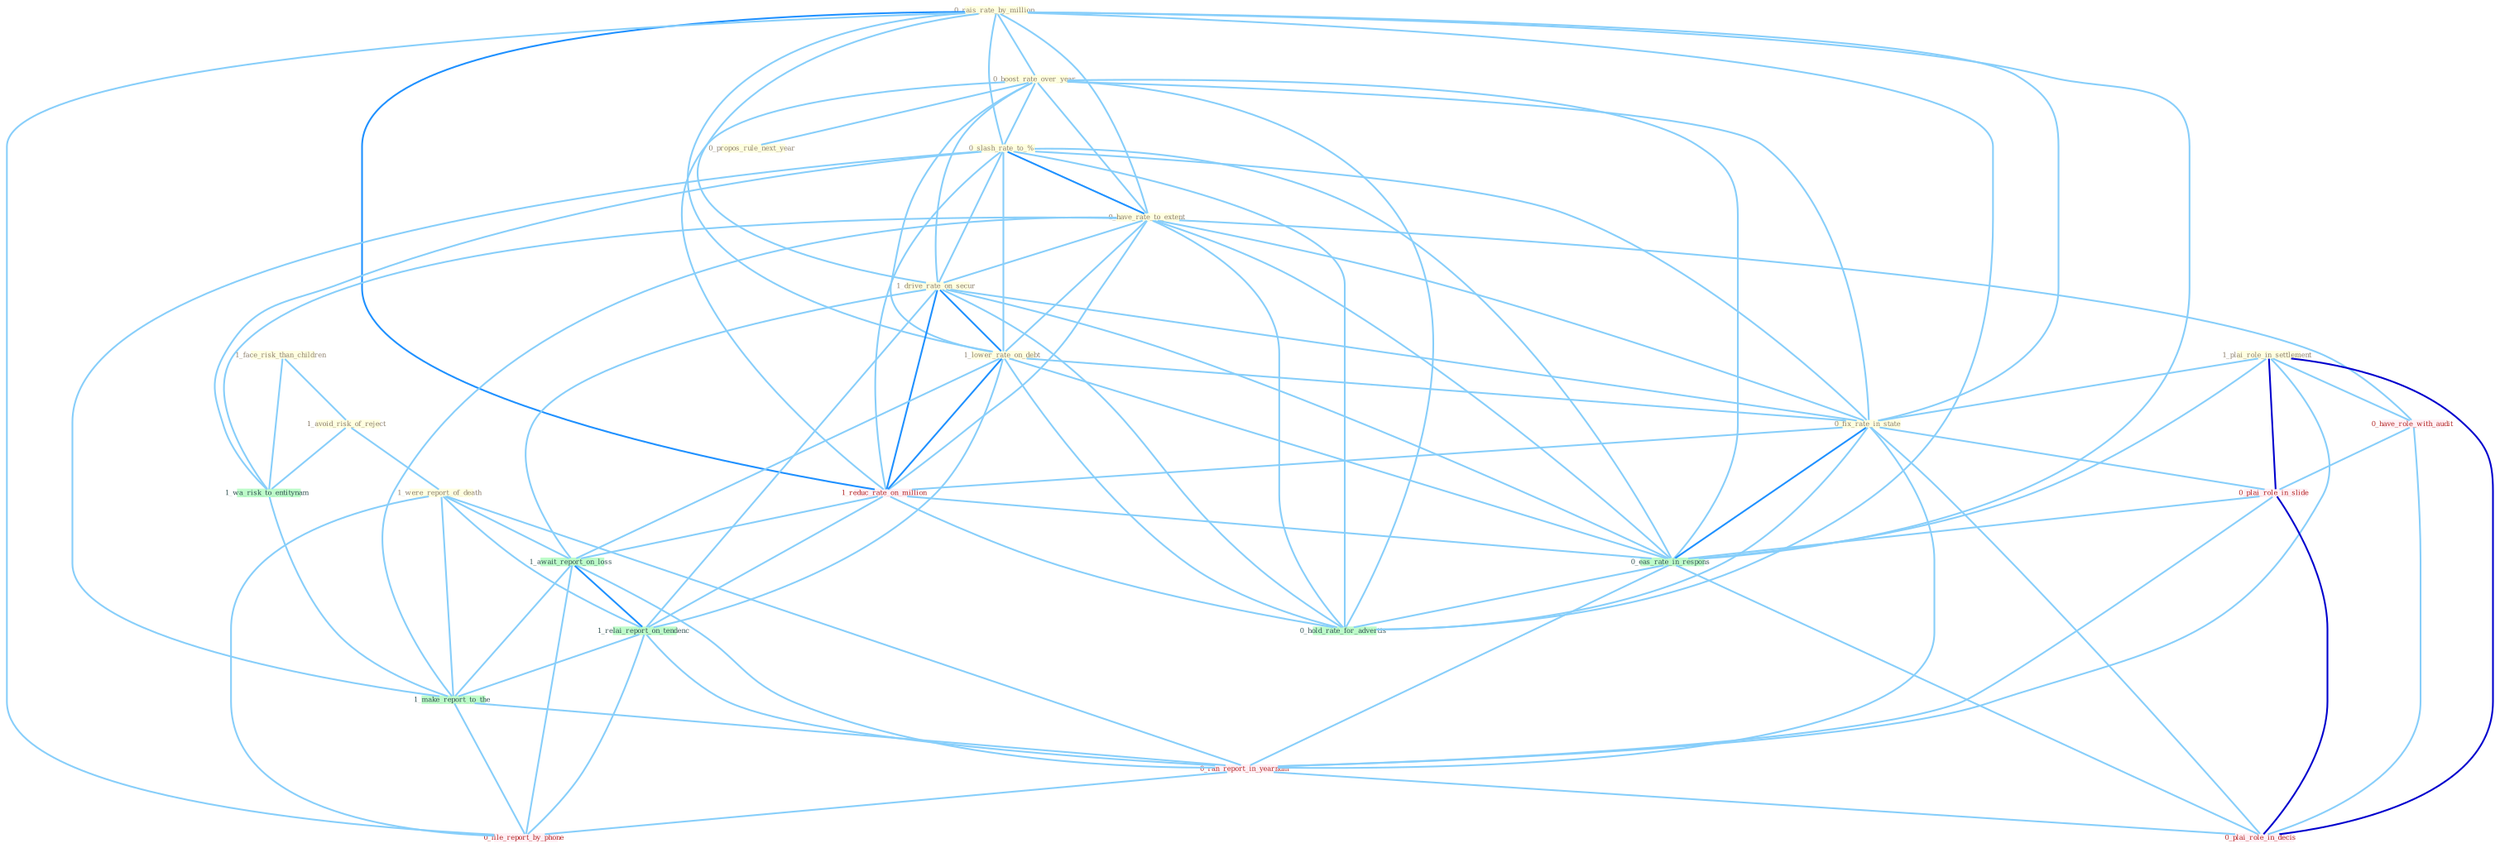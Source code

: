 Graph G{ 
    node
    [shape=polygon,style=filled,width=.5,height=.06,color="#BDFCC9",fixedsize=true,fontsize=4,
    fontcolor="#2f4f4f"];
    {node
    [color="#ffffe0", fontcolor="#8b7d6b"] "0_rais_rate_by_million " "0_boost_rate_over_year " "1_face_risk_than_children " "0_slash_rate_to_% " "1_avoid_risk_of_reject " "0_have_rate_to_extent " "1_drive_rate_on_secur " "1_were_report_of_death " "1_plai_role_in_settlement " "1_lower_rate_on_debt " "0_propos_rule_next_year " "0_fix_rate_in_state "}
{node [color="#fff0f5", fontcolor="#b22222"] "0_have_role_with_audit " "1_reduc_rate_on_million " "0_plai_role_in_slide " "0_ran_report_in_yearnum " "0_file_report_by_phone " "0_plai_role_in_decis "}
edge [color="#B0E2FF"];

	"0_rais_rate_by_million " -- "0_boost_rate_over_year " [w="1", color="#87cefa" ];
	"0_rais_rate_by_million " -- "0_slash_rate_to_% " [w="1", color="#87cefa" ];
	"0_rais_rate_by_million " -- "0_have_rate_to_extent " [w="1", color="#87cefa" ];
	"0_rais_rate_by_million " -- "1_drive_rate_on_secur " [w="1", color="#87cefa" ];
	"0_rais_rate_by_million " -- "1_lower_rate_on_debt " [w="1", color="#87cefa" ];
	"0_rais_rate_by_million " -- "0_fix_rate_in_state " [w="1", color="#87cefa" ];
	"0_rais_rate_by_million " -- "1_reduc_rate_on_million " [w="2", color="#1e90ff" , len=0.8];
	"0_rais_rate_by_million " -- "0_eas_rate_in_respons " [w="1", color="#87cefa" ];
	"0_rais_rate_by_million " -- "0_file_report_by_phone " [w="1", color="#87cefa" ];
	"0_rais_rate_by_million " -- "0_hold_rate_for_advertis " [w="1", color="#87cefa" ];
	"0_boost_rate_over_year " -- "0_slash_rate_to_% " [w="1", color="#87cefa" ];
	"0_boost_rate_over_year " -- "0_have_rate_to_extent " [w="1", color="#87cefa" ];
	"0_boost_rate_over_year " -- "1_drive_rate_on_secur " [w="1", color="#87cefa" ];
	"0_boost_rate_over_year " -- "1_lower_rate_on_debt " [w="1", color="#87cefa" ];
	"0_boost_rate_over_year " -- "0_propos_rule_next_year " [w="1", color="#87cefa" ];
	"0_boost_rate_over_year " -- "0_fix_rate_in_state " [w="1", color="#87cefa" ];
	"0_boost_rate_over_year " -- "1_reduc_rate_on_million " [w="1", color="#87cefa" ];
	"0_boost_rate_over_year " -- "0_eas_rate_in_respons " [w="1", color="#87cefa" ];
	"0_boost_rate_over_year " -- "0_hold_rate_for_advertis " [w="1", color="#87cefa" ];
	"1_face_risk_than_children " -- "1_avoid_risk_of_reject " [w="1", color="#87cefa" ];
	"1_face_risk_than_children " -- "1_wa_risk_to_entitynam " [w="1", color="#87cefa" ];
	"0_slash_rate_to_% " -- "0_have_rate_to_extent " [w="2", color="#1e90ff" , len=0.8];
	"0_slash_rate_to_% " -- "1_drive_rate_on_secur " [w="1", color="#87cefa" ];
	"0_slash_rate_to_% " -- "1_lower_rate_on_debt " [w="1", color="#87cefa" ];
	"0_slash_rate_to_% " -- "0_fix_rate_in_state " [w="1", color="#87cefa" ];
	"0_slash_rate_to_% " -- "1_wa_risk_to_entitynam " [w="1", color="#87cefa" ];
	"0_slash_rate_to_% " -- "1_reduc_rate_on_million " [w="1", color="#87cefa" ];
	"0_slash_rate_to_% " -- "1_make_report_to_the " [w="1", color="#87cefa" ];
	"0_slash_rate_to_% " -- "0_eas_rate_in_respons " [w="1", color="#87cefa" ];
	"0_slash_rate_to_% " -- "0_hold_rate_for_advertis " [w="1", color="#87cefa" ];
	"1_avoid_risk_of_reject " -- "1_were_report_of_death " [w="1", color="#87cefa" ];
	"1_avoid_risk_of_reject " -- "1_wa_risk_to_entitynam " [w="1", color="#87cefa" ];
	"0_have_rate_to_extent " -- "1_drive_rate_on_secur " [w="1", color="#87cefa" ];
	"0_have_rate_to_extent " -- "1_lower_rate_on_debt " [w="1", color="#87cefa" ];
	"0_have_rate_to_extent " -- "0_fix_rate_in_state " [w="1", color="#87cefa" ];
	"0_have_rate_to_extent " -- "1_wa_risk_to_entitynam " [w="1", color="#87cefa" ];
	"0_have_rate_to_extent " -- "0_have_role_with_audit " [w="1", color="#87cefa" ];
	"0_have_rate_to_extent " -- "1_reduc_rate_on_million " [w="1", color="#87cefa" ];
	"0_have_rate_to_extent " -- "1_make_report_to_the " [w="1", color="#87cefa" ];
	"0_have_rate_to_extent " -- "0_eas_rate_in_respons " [w="1", color="#87cefa" ];
	"0_have_rate_to_extent " -- "0_hold_rate_for_advertis " [w="1", color="#87cefa" ];
	"1_drive_rate_on_secur " -- "1_lower_rate_on_debt " [w="2", color="#1e90ff" , len=0.8];
	"1_drive_rate_on_secur " -- "0_fix_rate_in_state " [w="1", color="#87cefa" ];
	"1_drive_rate_on_secur " -- "1_reduc_rate_on_million " [w="2", color="#1e90ff" , len=0.8];
	"1_drive_rate_on_secur " -- "1_await_report_on_loss " [w="1", color="#87cefa" ];
	"1_drive_rate_on_secur " -- "1_relai_report_on_tendenc " [w="1", color="#87cefa" ];
	"1_drive_rate_on_secur " -- "0_eas_rate_in_respons " [w="1", color="#87cefa" ];
	"1_drive_rate_on_secur " -- "0_hold_rate_for_advertis " [w="1", color="#87cefa" ];
	"1_were_report_of_death " -- "1_await_report_on_loss " [w="1", color="#87cefa" ];
	"1_were_report_of_death " -- "1_relai_report_on_tendenc " [w="1", color="#87cefa" ];
	"1_were_report_of_death " -- "1_make_report_to_the " [w="1", color="#87cefa" ];
	"1_were_report_of_death " -- "0_ran_report_in_yearnum " [w="1", color="#87cefa" ];
	"1_were_report_of_death " -- "0_file_report_by_phone " [w="1", color="#87cefa" ];
	"1_plai_role_in_settlement " -- "0_fix_rate_in_state " [w="1", color="#87cefa" ];
	"1_plai_role_in_settlement " -- "0_have_role_with_audit " [w="1", color="#87cefa" ];
	"1_plai_role_in_settlement " -- "0_plai_role_in_slide " [w="3", color="#0000cd" , len=0.6];
	"1_plai_role_in_settlement " -- "0_eas_rate_in_respons " [w="1", color="#87cefa" ];
	"1_plai_role_in_settlement " -- "0_ran_report_in_yearnum " [w="1", color="#87cefa" ];
	"1_plai_role_in_settlement " -- "0_plai_role_in_decis " [w="3", color="#0000cd" , len=0.6];
	"1_lower_rate_on_debt " -- "0_fix_rate_in_state " [w="1", color="#87cefa" ];
	"1_lower_rate_on_debt " -- "1_reduc_rate_on_million " [w="2", color="#1e90ff" , len=0.8];
	"1_lower_rate_on_debt " -- "1_await_report_on_loss " [w="1", color="#87cefa" ];
	"1_lower_rate_on_debt " -- "1_relai_report_on_tendenc " [w="1", color="#87cefa" ];
	"1_lower_rate_on_debt " -- "0_eas_rate_in_respons " [w="1", color="#87cefa" ];
	"1_lower_rate_on_debt " -- "0_hold_rate_for_advertis " [w="1", color="#87cefa" ];
	"0_fix_rate_in_state " -- "1_reduc_rate_on_million " [w="1", color="#87cefa" ];
	"0_fix_rate_in_state " -- "0_plai_role_in_slide " [w="1", color="#87cefa" ];
	"0_fix_rate_in_state " -- "0_eas_rate_in_respons " [w="2", color="#1e90ff" , len=0.8];
	"0_fix_rate_in_state " -- "0_ran_report_in_yearnum " [w="1", color="#87cefa" ];
	"0_fix_rate_in_state " -- "0_plai_role_in_decis " [w="1", color="#87cefa" ];
	"0_fix_rate_in_state " -- "0_hold_rate_for_advertis " [w="1", color="#87cefa" ];
	"1_wa_risk_to_entitynam " -- "1_make_report_to_the " [w="1", color="#87cefa" ];
	"0_have_role_with_audit " -- "0_plai_role_in_slide " [w="1", color="#87cefa" ];
	"0_have_role_with_audit " -- "0_plai_role_in_decis " [w="1", color="#87cefa" ];
	"1_reduc_rate_on_million " -- "1_await_report_on_loss " [w="1", color="#87cefa" ];
	"1_reduc_rate_on_million " -- "1_relai_report_on_tendenc " [w="1", color="#87cefa" ];
	"1_reduc_rate_on_million " -- "0_eas_rate_in_respons " [w="1", color="#87cefa" ];
	"1_reduc_rate_on_million " -- "0_hold_rate_for_advertis " [w="1", color="#87cefa" ];
	"1_await_report_on_loss " -- "1_relai_report_on_tendenc " [w="2", color="#1e90ff" , len=0.8];
	"1_await_report_on_loss " -- "1_make_report_to_the " [w="1", color="#87cefa" ];
	"1_await_report_on_loss " -- "0_ran_report_in_yearnum " [w="1", color="#87cefa" ];
	"1_await_report_on_loss " -- "0_file_report_by_phone " [w="1", color="#87cefa" ];
	"1_relai_report_on_tendenc " -- "1_make_report_to_the " [w="1", color="#87cefa" ];
	"1_relai_report_on_tendenc " -- "0_ran_report_in_yearnum " [w="1", color="#87cefa" ];
	"1_relai_report_on_tendenc " -- "0_file_report_by_phone " [w="1", color="#87cefa" ];
	"0_plai_role_in_slide " -- "0_eas_rate_in_respons " [w="1", color="#87cefa" ];
	"0_plai_role_in_slide " -- "0_ran_report_in_yearnum " [w="1", color="#87cefa" ];
	"0_plai_role_in_slide " -- "0_plai_role_in_decis " [w="3", color="#0000cd" , len=0.6];
	"1_make_report_to_the " -- "0_ran_report_in_yearnum " [w="1", color="#87cefa" ];
	"1_make_report_to_the " -- "0_file_report_by_phone " [w="1", color="#87cefa" ];
	"0_eas_rate_in_respons " -- "0_ran_report_in_yearnum " [w="1", color="#87cefa" ];
	"0_eas_rate_in_respons " -- "0_plai_role_in_decis " [w="1", color="#87cefa" ];
	"0_eas_rate_in_respons " -- "0_hold_rate_for_advertis " [w="1", color="#87cefa" ];
	"0_ran_report_in_yearnum " -- "0_file_report_by_phone " [w="1", color="#87cefa" ];
	"0_ran_report_in_yearnum " -- "0_plai_role_in_decis " [w="1", color="#87cefa" ];
}